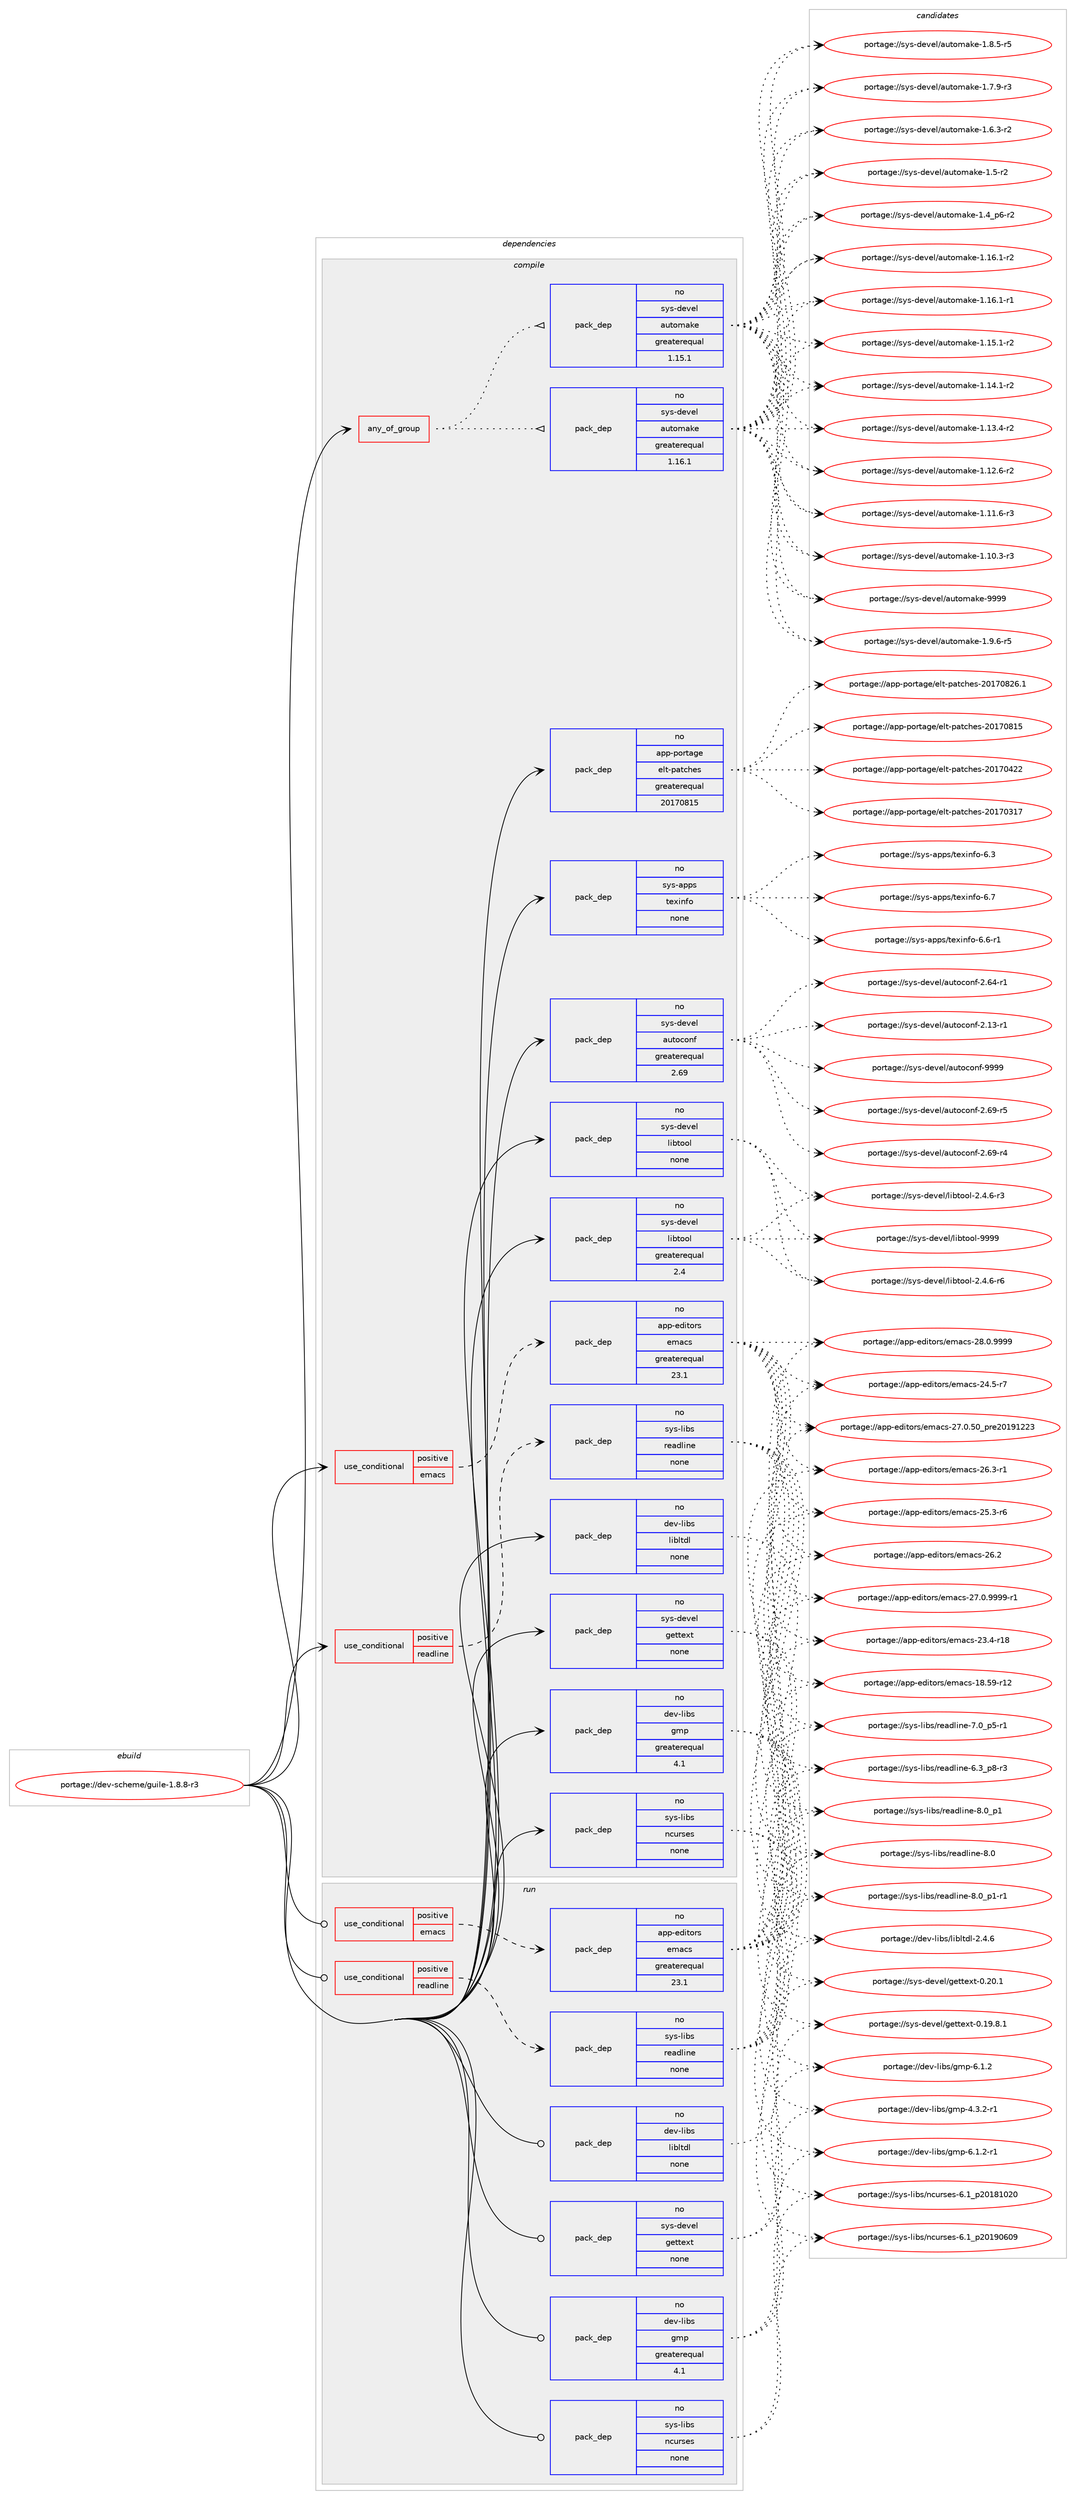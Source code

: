 digraph prolog {

# *************
# Graph options
# *************

newrank=true;
concentrate=true;
compound=true;
graph [rankdir=LR,fontname=Helvetica,fontsize=10,ranksep=1.5];#, ranksep=2.5, nodesep=0.2];
edge  [arrowhead=vee];
node  [fontname=Helvetica,fontsize=10];

# **********
# The ebuild
# **********

subgraph cluster_leftcol {
color=gray;
label=<<i>ebuild</i>>;
id [label="portage://dev-scheme/guile-1.8.8-r3", color=red, width=4, href="../dev-scheme/guile-1.8.8-r3.svg"];
}

# ****************
# The dependencies
# ****************

subgraph cluster_midcol {
color=gray;
label=<<i>dependencies</i>>;
subgraph cluster_compile {
fillcolor="#eeeeee";
style=filled;
label=<<i>compile</i>>;
subgraph any4513 {
dependency309213 [label=<<TABLE BORDER="0" CELLBORDER="1" CELLSPACING="0" CELLPADDING="4"><TR><TD CELLPADDING="10">any_of_group</TD></TR></TABLE>>, shape=none, color=red];subgraph pack240519 {
dependency309214 [label=<<TABLE BORDER="0" CELLBORDER="1" CELLSPACING="0" CELLPADDING="4" WIDTH="220"><TR><TD ROWSPAN="6" CELLPADDING="30">pack_dep</TD></TR><TR><TD WIDTH="110">no</TD></TR><TR><TD>sys-devel</TD></TR><TR><TD>automake</TD></TR><TR><TD>greaterequal</TD></TR><TR><TD>1.16.1</TD></TR></TABLE>>, shape=none, color=blue];
}
dependency309213:e -> dependency309214:w [weight=20,style="dotted",arrowhead="oinv"];
subgraph pack240520 {
dependency309215 [label=<<TABLE BORDER="0" CELLBORDER="1" CELLSPACING="0" CELLPADDING="4" WIDTH="220"><TR><TD ROWSPAN="6" CELLPADDING="30">pack_dep</TD></TR><TR><TD WIDTH="110">no</TD></TR><TR><TD>sys-devel</TD></TR><TR><TD>automake</TD></TR><TR><TD>greaterequal</TD></TR><TR><TD>1.15.1</TD></TR></TABLE>>, shape=none, color=blue];
}
dependency309213:e -> dependency309215:w [weight=20,style="dotted",arrowhead="oinv"];
}
id:e -> dependency309213:w [weight=20,style="solid",arrowhead="vee"];
subgraph cond63977 {
dependency309216 [label=<<TABLE BORDER="0" CELLBORDER="1" CELLSPACING="0" CELLPADDING="4"><TR><TD ROWSPAN="3" CELLPADDING="10">use_conditional</TD></TR><TR><TD>positive</TD></TR><TR><TD>emacs</TD></TR></TABLE>>, shape=none, color=red];
subgraph pack240521 {
dependency309217 [label=<<TABLE BORDER="0" CELLBORDER="1" CELLSPACING="0" CELLPADDING="4" WIDTH="220"><TR><TD ROWSPAN="6" CELLPADDING="30">pack_dep</TD></TR><TR><TD WIDTH="110">no</TD></TR><TR><TD>app-editors</TD></TR><TR><TD>emacs</TD></TR><TR><TD>greaterequal</TD></TR><TR><TD>23.1</TD></TR></TABLE>>, shape=none, color=blue];
}
dependency309216:e -> dependency309217:w [weight=20,style="dashed",arrowhead="vee"];
}
id:e -> dependency309216:w [weight=20,style="solid",arrowhead="vee"];
subgraph cond63978 {
dependency309218 [label=<<TABLE BORDER="0" CELLBORDER="1" CELLSPACING="0" CELLPADDING="4"><TR><TD ROWSPAN="3" CELLPADDING="10">use_conditional</TD></TR><TR><TD>positive</TD></TR><TR><TD>readline</TD></TR></TABLE>>, shape=none, color=red];
subgraph pack240522 {
dependency309219 [label=<<TABLE BORDER="0" CELLBORDER="1" CELLSPACING="0" CELLPADDING="4" WIDTH="220"><TR><TD ROWSPAN="6" CELLPADDING="30">pack_dep</TD></TR><TR><TD WIDTH="110">no</TD></TR><TR><TD>sys-libs</TD></TR><TR><TD>readline</TD></TR><TR><TD>none</TD></TR><TR><TD></TD></TR></TABLE>>, shape=none, color=blue];
}
dependency309218:e -> dependency309219:w [weight=20,style="dashed",arrowhead="vee"];
}
id:e -> dependency309218:w [weight=20,style="solid",arrowhead="vee"];
subgraph pack240523 {
dependency309220 [label=<<TABLE BORDER="0" CELLBORDER="1" CELLSPACING="0" CELLPADDING="4" WIDTH="220"><TR><TD ROWSPAN="6" CELLPADDING="30">pack_dep</TD></TR><TR><TD WIDTH="110">no</TD></TR><TR><TD>app-portage</TD></TR><TR><TD>elt-patches</TD></TR><TR><TD>greaterequal</TD></TR><TR><TD>20170815</TD></TR></TABLE>>, shape=none, color=blue];
}
id:e -> dependency309220:w [weight=20,style="solid",arrowhead="vee"];
subgraph pack240524 {
dependency309221 [label=<<TABLE BORDER="0" CELLBORDER="1" CELLSPACING="0" CELLPADDING="4" WIDTH="220"><TR><TD ROWSPAN="6" CELLPADDING="30">pack_dep</TD></TR><TR><TD WIDTH="110">no</TD></TR><TR><TD>dev-libs</TD></TR><TR><TD>gmp</TD></TR><TR><TD>greaterequal</TD></TR><TR><TD>4.1</TD></TR></TABLE>>, shape=none, color=blue];
}
id:e -> dependency309221:w [weight=20,style="solid",arrowhead="vee"];
subgraph pack240525 {
dependency309222 [label=<<TABLE BORDER="0" CELLBORDER="1" CELLSPACING="0" CELLPADDING="4" WIDTH="220"><TR><TD ROWSPAN="6" CELLPADDING="30">pack_dep</TD></TR><TR><TD WIDTH="110">no</TD></TR><TR><TD>dev-libs</TD></TR><TR><TD>libltdl</TD></TR><TR><TD>none</TD></TR><TR><TD></TD></TR></TABLE>>, shape=none, color=blue];
}
id:e -> dependency309222:w [weight=20,style="solid",arrowhead="vee"];
subgraph pack240526 {
dependency309223 [label=<<TABLE BORDER="0" CELLBORDER="1" CELLSPACING="0" CELLPADDING="4" WIDTH="220"><TR><TD ROWSPAN="6" CELLPADDING="30">pack_dep</TD></TR><TR><TD WIDTH="110">no</TD></TR><TR><TD>sys-apps</TD></TR><TR><TD>texinfo</TD></TR><TR><TD>none</TD></TR><TR><TD></TD></TR></TABLE>>, shape=none, color=blue];
}
id:e -> dependency309223:w [weight=20,style="solid",arrowhead="vee"];
subgraph pack240527 {
dependency309224 [label=<<TABLE BORDER="0" CELLBORDER="1" CELLSPACING="0" CELLPADDING="4" WIDTH="220"><TR><TD ROWSPAN="6" CELLPADDING="30">pack_dep</TD></TR><TR><TD WIDTH="110">no</TD></TR><TR><TD>sys-devel</TD></TR><TR><TD>autoconf</TD></TR><TR><TD>greaterequal</TD></TR><TR><TD>2.69</TD></TR></TABLE>>, shape=none, color=blue];
}
id:e -> dependency309224:w [weight=20,style="solid",arrowhead="vee"];
subgraph pack240528 {
dependency309225 [label=<<TABLE BORDER="0" CELLBORDER="1" CELLSPACING="0" CELLPADDING="4" WIDTH="220"><TR><TD ROWSPAN="6" CELLPADDING="30">pack_dep</TD></TR><TR><TD WIDTH="110">no</TD></TR><TR><TD>sys-devel</TD></TR><TR><TD>gettext</TD></TR><TR><TD>none</TD></TR><TR><TD></TD></TR></TABLE>>, shape=none, color=blue];
}
id:e -> dependency309225:w [weight=20,style="solid",arrowhead="vee"];
subgraph pack240529 {
dependency309226 [label=<<TABLE BORDER="0" CELLBORDER="1" CELLSPACING="0" CELLPADDING="4" WIDTH="220"><TR><TD ROWSPAN="6" CELLPADDING="30">pack_dep</TD></TR><TR><TD WIDTH="110">no</TD></TR><TR><TD>sys-devel</TD></TR><TR><TD>libtool</TD></TR><TR><TD>greaterequal</TD></TR><TR><TD>2.4</TD></TR></TABLE>>, shape=none, color=blue];
}
id:e -> dependency309226:w [weight=20,style="solid",arrowhead="vee"];
subgraph pack240530 {
dependency309227 [label=<<TABLE BORDER="0" CELLBORDER="1" CELLSPACING="0" CELLPADDING="4" WIDTH="220"><TR><TD ROWSPAN="6" CELLPADDING="30">pack_dep</TD></TR><TR><TD WIDTH="110">no</TD></TR><TR><TD>sys-devel</TD></TR><TR><TD>libtool</TD></TR><TR><TD>none</TD></TR><TR><TD></TD></TR></TABLE>>, shape=none, color=blue];
}
id:e -> dependency309227:w [weight=20,style="solid",arrowhead="vee"];
subgraph pack240531 {
dependency309228 [label=<<TABLE BORDER="0" CELLBORDER="1" CELLSPACING="0" CELLPADDING="4" WIDTH="220"><TR><TD ROWSPAN="6" CELLPADDING="30">pack_dep</TD></TR><TR><TD WIDTH="110">no</TD></TR><TR><TD>sys-libs</TD></TR><TR><TD>ncurses</TD></TR><TR><TD>none</TD></TR><TR><TD></TD></TR></TABLE>>, shape=none, color=blue];
}
id:e -> dependency309228:w [weight=20,style="solid",arrowhead="vee"];
}
subgraph cluster_compileandrun {
fillcolor="#eeeeee";
style=filled;
label=<<i>compile and run</i>>;
}
subgraph cluster_run {
fillcolor="#eeeeee";
style=filled;
label=<<i>run</i>>;
subgraph cond63979 {
dependency309229 [label=<<TABLE BORDER="0" CELLBORDER="1" CELLSPACING="0" CELLPADDING="4"><TR><TD ROWSPAN="3" CELLPADDING="10">use_conditional</TD></TR><TR><TD>positive</TD></TR><TR><TD>emacs</TD></TR></TABLE>>, shape=none, color=red];
subgraph pack240532 {
dependency309230 [label=<<TABLE BORDER="0" CELLBORDER="1" CELLSPACING="0" CELLPADDING="4" WIDTH="220"><TR><TD ROWSPAN="6" CELLPADDING="30">pack_dep</TD></TR><TR><TD WIDTH="110">no</TD></TR><TR><TD>app-editors</TD></TR><TR><TD>emacs</TD></TR><TR><TD>greaterequal</TD></TR><TR><TD>23.1</TD></TR></TABLE>>, shape=none, color=blue];
}
dependency309229:e -> dependency309230:w [weight=20,style="dashed",arrowhead="vee"];
}
id:e -> dependency309229:w [weight=20,style="solid",arrowhead="odot"];
subgraph cond63980 {
dependency309231 [label=<<TABLE BORDER="0" CELLBORDER="1" CELLSPACING="0" CELLPADDING="4"><TR><TD ROWSPAN="3" CELLPADDING="10">use_conditional</TD></TR><TR><TD>positive</TD></TR><TR><TD>readline</TD></TR></TABLE>>, shape=none, color=red];
subgraph pack240533 {
dependency309232 [label=<<TABLE BORDER="0" CELLBORDER="1" CELLSPACING="0" CELLPADDING="4" WIDTH="220"><TR><TD ROWSPAN="6" CELLPADDING="30">pack_dep</TD></TR><TR><TD WIDTH="110">no</TD></TR><TR><TD>sys-libs</TD></TR><TR><TD>readline</TD></TR><TR><TD>none</TD></TR><TR><TD></TD></TR></TABLE>>, shape=none, color=blue];
}
dependency309231:e -> dependency309232:w [weight=20,style="dashed",arrowhead="vee"];
}
id:e -> dependency309231:w [weight=20,style="solid",arrowhead="odot"];
subgraph pack240534 {
dependency309233 [label=<<TABLE BORDER="0" CELLBORDER="1" CELLSPACING="0" CELLPADDING="4" WIDTH="220"><TR><TD ROWSPAN="6" CELLPADDING="30">pack_dep</TD></TR><TR><TD WIDTH="110">no</TD></TR><TR><TD>dev-libs</TD></TR><TR><TD>gmp</TD></TR><TR><TD>greaterequal</TD></TR><TR><TD>4.1</TD></TR></TABLE>>, shape=none, color=blue];
}
id:e -> dependency309233:w [weight=20,style="solid",arrowhead="odot"];
subgraph pack240535 {
dependency309234 [label=<<TABLE BORDER="0" CELLBORDER="1" CELLSPACING="0" CELLPADDING="4" WIDTH="220"><TR><TD ROWSPAN="6" CELLPADDING="30">pack_dep</TD></TR><TR><TD WIDTH="110">no</TD></TR><TR><TD>dev-libs</TD></TR><TR><TD>libltdl</TD></TR><TR><TD>none</TD></TR><TR><TD></TD></TR></TABLE>>, shape=none, color=blue];
}
id:e -> dependency309234:w [weight=20,style="solid",arrowhead="odot"];
subgraph pack240536 {
dependency309235 [label=<<TABLE BORDER="0" CELLBORDER="1" CELLSPACING="0" CELLPADDING="4" WIDTH="220"><TR><TD ROWSPAN="6" CELLPADDING="30">pack_dep</TD></TR><TR><TD WIDTH="110">no</TD></TR><TR><TD>sys-devel</TD></TR><TR><TD>gettext</TD></TR><TR><TD>none</TD></TR><TR><TD></TD></TR></TABLE>>, shape=none, color=blue];
}
id:e -> dependency309235:w [weight=20,style="solid",arrowhead="odot"];
subgraph pack240537 {
dependency309236 [label=<<TABLE BORDER="0" CELLBORDER="1" CELLSPACING="0" CELLPADDING="4" WIDTH="220"><TR><TD ROWSPAN="6" CELLPADDING="30">pack_dep</TD></TR><TR><TD WIDTH="110">no</TD></TR><TR><TD>sys-libs</TD></TR><TR><TD>ncurses</TD></TR><TR><TD>none</TD></TR><TR><TD></TD></TR></TABLE>>, shape=none, color=blue];
}
id:e -> dependency309236:w [weight=20,style="solid",arrowhead="odot"];
}
}

# **************
# The candidates
# **************

subgraph cluster_choices {
rank=same;
color=gray;
label=<<i>candidates</i>>;

subgraph choice240519 {
color=black;
nodesep=1;
choice115121115451001011181011084797117116111109971071014557575757 [label="portage://sys-devel/automake-9999", color=red, width=4,href="../sys-devel/automake-9999.svg"];
choice115121115451001011181011084797117116111109971071014549465746544511453 [label="portage://sys-devel/automake-1.9.6-r5", color=red, width=4,href="../sys-devel/automake-1.9.6-r5.svg"];
choice115121115451001011181011084797117116111109971071014549465646534511453 [label="portage://sys-devel/automake-1.8.5-r5", color=red, width=4,href="../sys-devel/automake-1.8.5-r5.svg"];
choice115121115451001011181011084797117116111109971071014549465546574511451 [label="portage://sys-devel/automake-1.7.9-r3", color=red, width=4,href="../sys-devel/automake-1.7.9-r3.svg"];
choice115121115451001011181011084797117116111109971071014549465446514511450 [label="portage://sys-devel/automake-1.6.3-r2", color=red, width=4,href="../sys-devel/automake-1.6.3-r2.svg"];
choice11512111545100101118101108479711711611110997107101454946534511450 [label="portage://sys-devel/automake-1.5-r2", color=red, width=4,href="../sys-devel/automake-1.5-r2.svg"];
choice115121115451001011181011084797117116111109971071014549465295112544511450 [label="portage://sys-devel/automake-1.4_p6-r2", color=red, width=4,href="../sys-devel/automake-1.4_p6-r2.svg"];
choice11512111545100101118101108479711711611110997107101454946495446494511450 [label="portage://sys-devel/automake-1.16.1-r2", color=red, width=4,href="../sys-devel/automake-1.16.1-r2.svg"];
choice11512111545100101118101108479711711611110997107101454946495446494511449 [label="portage://sys-devel/automake-1.16.1-r1", color=red, width=4,href="../sys-devel/automake-1.16.1-r1.svg"];
choice11512111545100101118101108479711711611110997107101454946495346494511450 [label="portage://sys-devel/automake-1.15.1-r2", color=red, width=4,href="../sys-devel/automake-1.15.1-r2.svg"];
choice11512111545100101118101108479711711611110997107101454946495246494511450 [label="portage://sys-devel/automake-1.14.1-r2", color=red, width=4,href="../sys-devel/automake-1.14.1-r2.svg"];
choice11512111545100101118101108479711711611110997107101454946495146524511450 [label="portage://sys-devel/automake-1.13.4-r2", color=red, width=4,href="../sys-devel/automake-1.13.4-r2.svg"];
choice11512111545100101118101108479711711611110997107101454946495046544511450 [label="portage://sys-devel/automake-1.12.6-r2", color=red, width=4,href="../sys-devel/automake-1.12.6-r2.svg"];
choice11512111545100101118101108479711711611110997107101454946494946544511451 [label="portage://sys-devel/automake-1.11.6-r3", color=red, width=4,href="../sys-devel/automake-1.11.6-r3.svg"];
choice11512111545100101118101108479711711611110997107101454946494846514511451 [label="portage://sys-devel/automake-1.10.3-r3", color=red, width=4,href="../sys-devel/automake-1.10.3-r3.svg"];
dependency309214:e -> choice115121115451001011181011084797117116111109971071014557575757:w [style=dotted,weight="100"];
dependency309214:e -> choice115121115451001011181011084797117116111109971071014549465746544511453:w [style=dotted,weight="100"];
dependency309214:e -> choice115121115451001011181011084797117116111109971071014549465646534511453:w [style=dotted,weight="100"];
dependency309214:e -> choice115121115451001011181011084797117116111109971071014549465546574511451:w [style=dotted,weight="100"];
dependency309214:e -> choice115121115451001011181011084797117116111109971071014549465446514511450:w [style=dotted,weight="100"];
dependency309214:e -> choice11512111545100101118101108479711711611110997107101454946534511450:w [style=dotted,weight="100"];
dependency309214:e -> choice115121115451001011181011084797117116111109971071014549465295112544511450:w [style=dotted,weight="100"];
dependency309214:e -> choice11512111545100101118101108479711711611110997107101454946495446494511450:w [style=dotted,weight="100"];
dependency309214:e -> choice11512111545100101118101108479711711611110997107101454946495446494511449:w [style=dotted,weight="100"];
dependency309214:e -> choice11512111545100101118101108479711711611110997107101454946495346494511450:w [style=dotted,weight="100"];
dependency309214:e -> choice11512111545100101118101108479711711611110997107101454946495246494511450:w [style=dotted,weight="100"];
dependency309214:e -> choice11512111545100101118101108479711711611110997107101454946495146524511450:w [style=dotted,weight="100"];
dependency309214:e -> choice11512111545100101118101108479711711611110997107101454946495046544511450:w [style=dotted,weight="100"];
dependency309214:e -> choice11512111545100101118101108479711711611110997107101454946494946544511451:w [style=dotted,weight="100"];
dependency309214:e -> choice11512111545100101118101108479711711611110997107101454946494846514511451:w [style=dotted,weight="100"];
}
subgraph choice240520 {
color=black;
nodesep=1;
choice115121115451001011181011084797117116111109971071014557575757 [label="portage://sys-devel/automake-9999", color=red, width=4,href="../sys-devel/automake-9999.svg"];
choice115121115451001011181011084797117116111109971071014549465746544511453 [label="portage://sys-devel/automake-1.9.6-r5", color=red, width=4,href="../sys-devel/automake-1.9.6-r5.svg"];
choice115121115451001011181011084797117116111109971071014549465646534511453 [label="portage://sys-devel/automake-1.8.5-r5", color=red, width=4,href="../sys-devel/automake-1.8.5-r5.svg"];
choice115121115451001011181011084797117116111109971071014549465546574511451 [label="portage://sys-devel/automake-1.7.9-r3", color=red, width=4,href="../sys-devel/automake-1.7.9-r3.svg"];
choice115121115451001011181011084797117116111109971071014549465446514511450 [label="portage://sys-devel/automake-1.6.3-r2", color=red, width=4,href="../sys-devel/automake-1.6.3-r2.svg"];
choice11512111545100101118101108479711711611110997107101454946534511450 [label="portage://sys-devel/automake-1.5-r2", color=red, width=4,href="../sys-devel/automake-1.5-r2.svg"];
choice115121115451001011181011084797117116111109971071014549465295112544511450 [label="portage://sys-devel/automake-1.4_p6-r2", color=red, width=4,href="../sys-devel/automake-1.4_p6-r2.svg"];
choice11512111545100101118101108479711711611110997107101454946495446494511450 [label="portage://sys-devel/automake-1.16.1-r2", color=red, width=4,href="../sys-devel/automake-1.16.1-r2.svg"];
choice11512111545100101118101108479711711611110997107101454946495446494511449 [label="portage://sys-devel/automake-1.16.1-r1", color=red, width=4,href="../sys-devel/automake-1.16.1-r1.svg"];
choice11512111545100101118101108479711711611110997107101454946495346494511450 [label="portage://sys-devel/automake-1.15.1-r2", color=red, width=4,href="../sys-devel/automake-1.15.1-r2.svg"];
choice11512111545100101118101108479711711611110997107101454946495246494511450 [label="portage://sys-devel/automake-1.14.1-r2", color=red, width=4,href="../sys-devel/automake-1.14.1-r2.svg"];
choice11512111545100101118101108479711711611110997107101454946495146524511450 [label="portage://sys-devel/automake-1.13.4-r2", color=red, width=4,href="../sys-devel/automake-1.13.4-r2.svg"];
choice11512111545100101118101108479711711611110997107101454946495046544511450 [label="portage://sys-devel/automake-1.12.6-r2", color=red, width=4,href="../sys-devel/automake-1.12.6-r2.svg"];
choice11512111545100101118101108479711711611110997107101454946494946544511451 [label="portage://sys-devel/automake-1.11.6-r3", color=red, width=4,href="../sys-devel/automake-1.11.6-r3.svg"];
choice11512111545100101118101108479711711611110997107101454946494846514511451 [label="portage://sys-devel/automake-1.10.3-r3", color=red, width=4,href="../sys-devel/automake-1.10.3-r3.svg"];
dependency309215:e -> choice115121115451001011181011084797117116111109971071014557575757:w [style=dotted,weight="100"];
dependency309215:e -> choice115121115451001011181011084797117116111109971071014549465746544511453:w [style=dotted,weight="100"];
dependency309215:e -> choice115121115451001011181011084797117116111109971071014549465646534511453:w [style=dotted,weight="100"];
dependency309215:e -> choice115121115451001011181011084797117116111109971071014549465546574511451:w [style=dotted,weight="100"];
dependency309215:e -> choice115121115451001011181011084797117116111109971071014549465446514511450:w [style=dotted,weight="100"];
dependency309215:e -> choice11512111545100101118101108479711711611110997107101454946534511450:w [style=dotted,weight="100"];
dependency309215:e -> choice115121115451001011181011084797117116111109971071014549465295112544511450:w [style=dotted,weight="100"];
dependency309215:e -> choice11512111545100101118101108479711711611110997107101454946495446494511450:w [style=dotted,weight="100"];
dependency309215:e -> choice11512111545100101118101108479711711611110997107101454946495446494511449:w [style=dotted,weight="100"];
dependency309215:e -> choice11512111545100101118101108479711711611110997107101454946495346494511450:w [style=dotted,weight="100"];
dependency309215:e -> choice11512111545100101118101108479711711611110997107101454946495246494511450:w [style=dotted,weight="100"];
dependency309215:e -> choice11512111545100101118101108479711711611110997107101454946495146524511450:w [style=dotted,weight="100"];
dependency309215:e -> choice11512111545100101118101108479711711611110997107101454946495046544511450:w [style=dotted,weight="100"];
dependency309215:e -> choice11512111545100101118101108479711711611110997107101454946494946544511451:w [style=dotted,weight="100"];
dependency309215:e -> choice11512111545100101118101108479711711611110997107101454946494846514511451:w [style=dotted,weight="100"];
}
subgraph choice240521 {
color=black;
nodesep=1;
choice971121124510110010511611111411547101109979911545505646484657575757 [label="portage://app-editors/emacs-28.0.9999", color=red, width=4,href="../app-editors/emacs-28.0.9999.svg"];
choice9711211245101100105116111114115471011099799115455055464846575757574511449 [label="portage://app-editors/emacs-27.0.9999-r1", color=red, width=4,href="../app-editors/emacs-27.0.9999-r1.svg"];
choice97112112451011001051161111141154710110997991154550554648465348951121141015048495749505051 [label="portage://app-editors/emacs-27.0.50_pre20191223", color=red, width=4,href="../app-editors/emacs-27.0.50_pre20191223.svg"];
choice971121124510110010511611111411547101109979911545505446514511449 [label="portage://app-editors/emacs-26.3-r1", color=red, width=4,href="../app-editors/emacs-26.3-r1.svg"];
choice97112112451011001051161111141154710110997991154550544650 [label="portage://app-editors/emacs-26.2", color=red, width=4,href="../app-editors/emacs-26.2.svg"];
choice971121124510110010511611111411547101109979911545505346514511454 [label="portage://app-editors/emacs-25.3-r6", color=red, width=4,href="../app-editors/emacs-25.3-r6.svg"];
choice971121124510110010511611111411547101109979911545505246534511455 [label="portage://app-editors/emacs-24.5-r7", color=red, width=4,href="../app-editors/emacs-24.5-r7.svg"];
choice97112112451011001051161111141154710110997991154550514652451144956 [label="portage://app-editors/emacs-23.4-r18", color=red, width=4,href="../app-editors/emacs-23.4-r18.svg"];
choice9711211245101100105116111114115471011099799115454956465357451144950 [label="portage://app-editors/emacs-18.59-r12", color=red, width=4,href="../app-editors/emacs-18.59-r12.svg"];
dependency309217:e -> choice971121124510110010511611111411547101109979911545505646484657575757:w [style=dotted,weight="100"];
dependency309217:e -> choice9711211245101100105116111114115471011099799115455055464846575757574511449:w [style=dotted,weight="100"];
dependency309217:e -> choice97112112451011001051161111141154710110997991154550554648465348951121141015048495749505051:w [style=dotted,weight="100"];
dependency309217:e -> choice971121124510110010511611111411547101109979911545505446514511449:w [style=dotted,weight="100"];
dependency309217:e -> choice97112112451011001051161111141154710110997991154550544650:w [style=dotted,weight="100"];
dependency309217:e -> choice971121124510110010511611111411547101109979911545505346514511454:w [style=dotted,weight="100"];
dependency309217:e -> choice971121124510110010511611111411547101109979911545505246534511455:w [style=dotted,weight="100"];
dependency309217:e -> choice97112112451011001051161111141154710110997991154550514652451144956:w [style=dotted,weight="100"];
dependency309217:e -> choice9711211245101100105116111114115471011099799115454956465357451144950:w [style=dotted,weight="100"];
}
subgraph choice240522 {
color=black;
nodesep=1;
choice115121115451081059811547114101971001081051101014556464895112494511449 [label="portage://sys-libs/readline-8.0_p1-r1", color=red, width=4,href="../sys-libs/readline-8.0_p1-r1.svg"];
choice11512111545108105981154711410197100108105110101455646489511249 [label="portage://sys-libs/readline-8.0_p1", color=red, width=4,href="../sys-libs/readline-8.0_p1.svg"];
choice1151211154510810598115471141019710010810511010145564648 [label="portage://sys-libs/readline-8.0", color=red, width=4,href="../sys-libs/readline-8.0.svg"];
choice115121115451081059811547114101971001081051101014555464895112534511449 [label="portage://sys-libs/readline-7.0_p5-r1", color=red, width=4,href="../sys-libs/readline-7.0_p5-r1.svg"];
choice115121115451081059811547114101971001081051101014554465195112564511451 [label="portage://sys-libs/readline-6.3_p8-r3", color=red, width=4,href="../sys-libs/readline-6.3_p8-r3.svg"];
dependency309219:e -> choice115121115451081059811547114101971001081051101014556464895112494511449:w [style=dotted,weight="100"];
dependency309219:e -> choice11512111545108105981154711410197100108105110101455646489511249:w [style=dotted,weight="100"];
dependency309219:e -> choice1151211154510810598115471141019710010810511010145564648:w [style=dotted,weight="100"];
dependency309219:e -> choice115121115451081059811547114101971001081051101014555464895112534511449:w [style=dotted,weight="100"];
dependency309219:e -> choice115121115451081059811547114101971001081051101014554465195112564511451:w [style=dotted,weight="100"];
}
subgraph choice240523 {
color=black;
nodesep=1;
choice971121124511211111411697103101471011081164511297116991041011154550484955485650544649 [label="portage://app-portage/elt-patches-20170826.1", color=red, width=4,href="../app-portage/elt-patches-20170826.1.svg"];
choice97112112451121111141169710310147101108116451129711699104101115455048495548564953 [label="portage://app-portage/elt-patches-20170815", color=red, width=4,href="../app-portage/elt-patches-20170815.svg"];
choice97112112451121111141169710310147101108116451129711699104101115455048495548525050 [label="portage://app-portage/elt-patches-20170422", color=red, width=4,href="../app-portage/elt-patches-20170422.svg"];
choice97112112451121111141169710310147101108116451129711699104101115455048495548514955 [label="portage://app-portage/elt-patches-20170317", color=red, width=4,href="../app-portage/elt-patches-20170317.svg"];
dependency309220:e -> choice971121124511211111411697103101471011081164511297116991041011154550484955485650544649:w [style=dotted,weight="100"];
dependency309220:e -> choice97112112451121111141169710310147101108116451129711699104101115455048495548564953:w [style=dotted,weight="100"];
dependency309220:e -> choice97112112451121111141169710310147101108116451129711699104101115455048495548525050:w [style=dotted,weight="100"];
dependency309220:e -> choice97112112451121111141169710310147101108116451129711699104101115455048495548514955:w [style=dotted,weight="100"];
}
subgraph choice240524 {
color=black;
nodesep=1;
choice1001011184510810598115471031091124554464946504511449 [label="portage://dev-libs/gmp-6.1.2-r1", color=red, width=4,href="../dev-libs/gmp-6.1.2-r1.svg"];
choice100101118451081059811547103109112455446494650 [label="portage://dev-libs/gmp-6.1.2", color=red, width=4,href="../dev-libs/gmp-6.1.2.svg"];
choice1001011184510810598115471031091124552465146504511449 [label="portage://dev-libs/gmp-4.3.2-r1", color=red, width=4,href="../dev-libs/gmp-4.3.2-r1.svg"];
dependency309221:e -> choice1001011184510810598115471031091124554464946504511449:w [style=dotted,weight="100"];
dependency309221:e -> choice100101118451081059811547103109112455446494650:w [style=dotted,weight="100"];
dependency309221:e -> choice1001011184510810598115471031091124552465146504511449:w [style=dotted,weight="100"];
}
subgraph choice240525 {
color=black;
nodesep=1;
choice10010111845108105981154710810598108116100108455046524654 [label="portage://dev-libs/libltdl-2.4.6", color=red, width=4,href="../dev-libs/libltdl-2.4.6.svg"];
dependency309222:e -> choice10010111845108105981154710810598108116100108455046524654:w [style=dotted,weight="100"];
}
subgraph choice240526 {
color=black;
nodesep=1;
choice11512111545971121121154711610112010511010211145544655 [label="portage://sys-apps/texinfo-6.7", color=red, width=4,href="../sys-apps/texinfo-6.7.svg"];
choice115121115459711211211547116101120105110102111455446544511449 [label="portage://sys-apps/texinfo-6.6-r1", color=red, width=4,href="../sys-apps/texinfo-6.6-r1.svg"];
choice11512111545971121121154711610112010511010211145544651 [label="portage://sys-apps/texinfo-6.3", color=red, width=4,href="../sys-apps/texinfo-6.3.svg"];
dependency309223:e -> choice11512111545971121121154711610112010511010211145544655:w [style=dotted,weight="100"];
dependency309223:e -> choice115121115459711211211547116101120105110102111455446544511449:w [style=dotted,weight="100"];
dependency309223:e -> choice11512111545971121121154711610112010511010211145544651:w [style=dotted,weight="100"];
}
subgraph choice240527 {
color=black;
nodesep=1;
choice115121115451001011181011084797117116111991111101024557575757 [label="portage://sys-devel/autoconf-9999", color=red, width=4,href="../sys-devel/autoconf-9999.svg"];
choice1151211154510010111810110847971171161119911111010245504654574511453 [label="portage://sys-devel/autoconf-2.69-r5", color=red, width=4,href="../sys-devel/autoconf-2.69-r5.svg"];
choice1151211154510010111810110847971171161119911111010245504654574511452 [label="portage://sys-devel/autoconf-2.69-r4", color=red, width=4,href="../sys-devel/autoconf-2.69-r4.svg"];
choice1151211154510010111810110847971171161119911111010245504654524511449 [label="portage://sys-devel/autoconf-2.64-r1", color=red, width=4,href="../sys-devel/autoconf-2.64-r1.svg"];
choice1151211154510010111810110847971171161119911111010245504649514511449 [label="portage://sys-devel/autoconf-2.13-r1", color=red, width=4,href="../sys-devel/autoconf-2.13-r1.svg"];
dependency309224:e -> choice115121115451001011181011084797117116111991111101024557575757:w [style=dotted,weight="100"];
dependency309224:e -> choice1151211154510010111810110847971171161119911111010245504654574511453:w [style=dotted,weight="100"];
dependency309224:e -> choice1151211154510010111810110847971171161119911111010245504654574511452:w [style=dotted,weight="100"];
dependency309224:e -> choice1151211154510010111810110847971171161119911111010245504654524511449:w [style=dotted,weight="100"];
dependency309224:e -> choice1151211154510010111810110847971171161119911111010245504649514511449:w [style=dotted,weight="100"];
}
subgraph choice240528 {
color=black;
nodesep=1;
choice115121115451001011181011084710310111611610112011645484650484649 [label="portage://sys-devel/gettext-0.20.1", color=red, width=4,href="../sys-devel/gettext-0.20.1.svg"];
choice1151211154510010111810110847103101116116101120116454846495746564649 [label="portage://sys-devel/gettext-0.19.8.1", color=red, width=4,href="../sys-devel/gettext-0.19.8.1.svg"];
dependency309225:e -> choice115121115451001011181011084710310111611610112011645484650484649:w [style=dotted,weight="100"];
dependency309225:e -> choice1151211154510010111810110847103101116116101120116454846495746564649:w [style=dotted,weight="100"];
}
subgraph choice240529 {
color=black;
nodesep=1;
choice1151211154510010111810110847108105981161111111084557575757 [label="portage://sys-devel/libtool-9999", color=red, width=4,href="../sys-devel/libtool-9999.svg"];
choice1151211154510010111810110847108105981161111111084550465246544511454 [label="portage://sys-devel/libtool-2.4.6-r6", color=red, width=4,href="../sys-devel/libtool-2.4.6-r6.svg"];
choice1151211154510010111810110847108105981161111111084550465246544511451 [label="portage://sys-devel/libtool-2.4.6-r3", color=red, width=4,href="../sys-devel/libtool-2.4.6-r3.svg"];
dependency309226:e -> choice1151211154510010111810110847108105981161111111084557575757:w [style=dotted,weight="100"];
dependency309226:e -> choice1151211154510010111810110847108105981161111111084550465246544511454:w [style=dotted,weight="100"];
dependency309226:e -> choice1151211154510010111810110847108105981161111111084550465246544511451:w [style=dotted,weight="100"];
}
subgraph choice240530 {
color=black;
nodesep=1;
choice1151211154510010111810110847108105981161111111084557575757 [label="portage://sys-devel/libtool-9999", color=red, width=4,href="../sys-devel/libtool-9999.svg"];
choice1151211154510010111810110847108105981161111111084550465246544511454 [label="portage://sys-devel/libtool-2.4.6-r6", color=red, width=4,href="../sys-devel/libtool-2.4.6-r6.svg"];
choice1151211154510010111810110847108105981161111111084550465246544511451 [label="portage://sys-devel/libtool-2.4.6-r3", color=red, width=4,href="../sys-devel/libtool-2.4.6-r3.svg"];
dependency309227:e -> choice1151211154510010111810110847108105981161111111084557575757:w [style=dotted,weight="100"];
dependency309227:e -> choice1151211154510010111810110847108105981161111111084550465246544511454:w [style=dotted,weight="100"];
dependency309227:e -> choice1151211154510010111810110847108105981161111111084550465246544511451:w [style=dotted,weight="100"];
}
subgraph choice240531 {
color=black;
nodesep=1;
choice1151211154510810598115471109911711411510111545544649951125048495748544857 [label="portage://sys-libs/ncurses-6.1_p20190609", color=red, width=4,href="../sys-libs/ncurses-6.1_p20190609.svg"];
choice1151211154510810598115471109911711411510111545544649951125048495649485048 [label="portage://sys-libs/ncurses-6.1_p20181020", color=red, width=4,href="../sys-libs/ncurses-6.1_p20181020.svg"];
dependency309228:e -> choice1151211154510810598115471109911711411510111545544649951125048495748544857:w [style=dotted,weight="100"];
dependency309228:e -> choice1151211154510810598115471109911711411510111545544649951125048495649485048:w [style=dotted,weight="100"];
}
subgraph choice240532 {
color=black;
nodesep=1;
choice971121124510110010511611111411547101109979911545505646484657575757 [label="portage://app-editors/emacs-28.0.9999", color=red, width=4,href="../app-editors/emacs-28.0.9999.svg"];
choice9711211245101100105116111114115471011099799115455055464846575757574511449 [label="portage://app-editors/emacs-27.0.9999-r1", color=red, width=4,href="../app-editors/emacs-27.0.9999-r1.svg"];
choice97112112451011001051161111141154710110997991154550554648465348951121141015048495749505051 [label="portage://app-editors/emacs-27.0.50_pre20191223", color=red, width=4,href="../app-editors/emacs-27.0.50_pre20191223.svg"];
choice971121124510110010511611111411547101109979911545505446514511449 [label="portage://app-editors/emacs-26.3-r1", color=red, width=4,href="../app-editors/emacs-26.3-r1.svg"];
choice97112112451011001051161111141154710110997991154550544650 [label="portage://app-editors/emacs-26.2", color=red, width=4,href="../app-editors/emacs-26.2.svg"];
choice971121124510110010511611111411547101109979911545505346514511454 [label="portage://app-editors/emacs-25.3-r6", color=red, width=4,href="../app-editors/emacs-25.3-r6.svg"];
choice971121124510110010511611111411547101109979911545505246534511455 [label="portage://app-editors/emacs-24.5-r7", color=red, width=4,href="../app-editors/emacs-24.5-r7.svg"];
choice97112112451011001051161111141154710110997991154550514652451144956 [label="portage://app-editors/emacs-23.4-r18", color=red, width=4,href="../app-editors/emacs-23.4-r18.svg"];
choice9711211245101100105116111114115471011099799115454956465357451144950 [label="portage://app-editors/emacs-18.59-r12", color=red, width=4,href="../app-editors/emacs-18.59-r12.svg"];
dependency309230:e -> choice971121124510110010511611111411547101109979911545505646484657575757:w [style=dotted,weight="100"];
dependency309230:e -> choice9711211245101100105116111114115471011099799115455055464846575757574511449:w [style=dotted,weight="100"];
dependency309230:e -> choice97112112451011001051161111141154710110997991154550554648465348951121141015048495749505051:w [style=dotted,weight="100"];
dependency309230:e -> choice971121124510110010511611111411547101109979911545505446514511449:w [style=dotted,weight="100"];
dependency309230:e -> choice97112112451011001051161111141154710110997991154550544650:w [style=dotted,weight="100"];
dependency309230:e -> choice971121124510110010511611111411547101109979911545505346514511454:w [style=dotted,weight="100"];
dependency309230:e -> choice971121124510110010511611111411547101109979911545505246534511455:w [style=dotted,weight="100"];
dependency309230:e -> choice97112112451011001051161111141154710110997991154550514652451144956:w [style=dotted,weight="100"];
dependency309230:e -> choice9711211245101100105116111114115471011099799115454956465357451144950:w [style=dotted,weight="100"];
}
subgraph choice240533 {
color=black;
nodesep=1;
choice115121115451081059811547114101971001081051101014556464895112494511449 [label="portage://sys-libs/readline-8.0_p1-r1", color=red, width=4,href="../sys-libs/readline-8.0_p1-r1.svg"];
choice11512111545108105981154711410197100108105110101455646489511249 [label="portage://sys-libs/readline-8.0_p1", color=red, width=4,href="../sys-libs/readline-8.0_p1.svg"];
choice1151211154510810598115471141019710010810511010145564648 [label="portage://sys-libs/readline-8.0", color=red, width=4,href="../sys-libs/readline-8.0.svg"];
choice115121115451081059811547114101971001081051101014555464895112534511449 [label="portage://sys-libs/readline-7.0_p5-r1", color=red, width=4,href="../sys-libs/readline-7.0_p5-r1.svg"];
choice115121115451081059811547114101971001081051101014554465195112564511451 [label="portage://sys-libs/readline-6.3_p8-r3", color=red, width=4,href="../sys-libs/readline-6.3_p8-r3.svg"];
dependency309232:e -> choice115121115451081059811547114101971001081051101014556464895112494511449:w [style=dotted,weight="100"];
dependency309232:e -> choice11512111545108105981154711410197100108105110101455646489511249:w [style=dotted,weight="100"];
dependency309232:e -> choice1151211154510810598115471141019710010810511010145564648:w [style=dotted,weight="100"];
dependency309232:e -> choice115121115451081059811547114101971001081051101014555464895112534511449:w [style=dotted,weight="100"];
dependency309232:e -> choice115121115451081059811547114101971001081051101014554465195112564511451:w [style=dotted,weight="100"];
}
subgraph choice240534 {
color=black;
nodesep=1;
choice1001011184510810598115471031091124554464946504511449 [label="portage://dev-libs/gmp-6.1.2-r1", color=red, width=4,href="../dev-libs/gmp-6.1.2-r1.svg"];
choice100101118451081059811547103109112455446494650 [label="portage://dev-libs/gmp-6.1.2", color=red, width=4,href="../dev-libs/gmp-6.1.2.svg"];
choice1001011184510810598115471031091124552465146504511449 [label="portage://dev-libs/gmp-4.3.2-r1", color=red, width=4,href="../dev-libs/gmp-4.3.2-r1.svg"];
dependency309233:e -> choice1001011184510810598115471031091124554464946504511449:w [style=dotted,weight="100"];
dependency309233:e -> choice100101118451081059811547103109112455446494650:w [style=dotted,weight="100"];
dependency309233:e -> choice1001011184510810598115471031091124552465146504511449:w [style=dotted,weight="100"];
}
subgraph choice240535 {
color=black;
nodesep=1;
choice10010111845108105981154710810598108116100108455046524654 [label="portage://dev-libs/libltdl-2.4.6", color=red, width=4,href="../dev-libs/libltdl-2.4.6.svg"];
dependency309234:e -> choice10010111845108105981154710810598108116100108455046524654:w [style=dotted,weight="100"];
}
subgraph choice240536 {
color=black;
nodesep=1;
choice115121115451001011181011084710310111611610112011645484650484649 [label="portage://sys-devel/gettext-0.20.1", color=red, width=4,href="../sys-devel/gettext-0.20.1.svg"];
choice1151211154510010111810110847103101116116101120116454846495746564649 [label="portage://sys-devel/gettext-0.19.8.1", color=red, width=4,href="../sys-devel/gettext-0.19.8.1.svg"];
dependency309235:e -> choice115121115451001011181011084710310111611610112011645484650484649:w [style=dotted,weight="100"];
dependency309235:e -> choice1151211154510010111810110847103101116116101120116454846495746564649:w [style=dotted,weight="100"];
}
subgraph choice240537 {
color=black;
nodesep=1;
choice1151211154510810598115471109911711411510111545544649951125048495748544857 [label="portage://sys-libs/ncurses-6.1_p20190609", color=red, width=4,href="../sys-libs/ncurses-6.1_p20190609.svg"];
choice1151211154510810598115471109911711411510111545544649951125048495649485048 [label="portage://sys-libs/ncurses-6.1_p20181020", color=red, width=4,href="../sys-libs/ncurses-6.1_p20181020.svg"];
dependency309236:e -> choice1151211154510810598115471109911711411510111545544649951125048495748544857:w [style=dotted,weight="100"];
dependency309236:e -> choice1151211154510810598115471109911711411510111545544649951125048495649485048:w [style=dotted,weight="100"];
}
}

}
